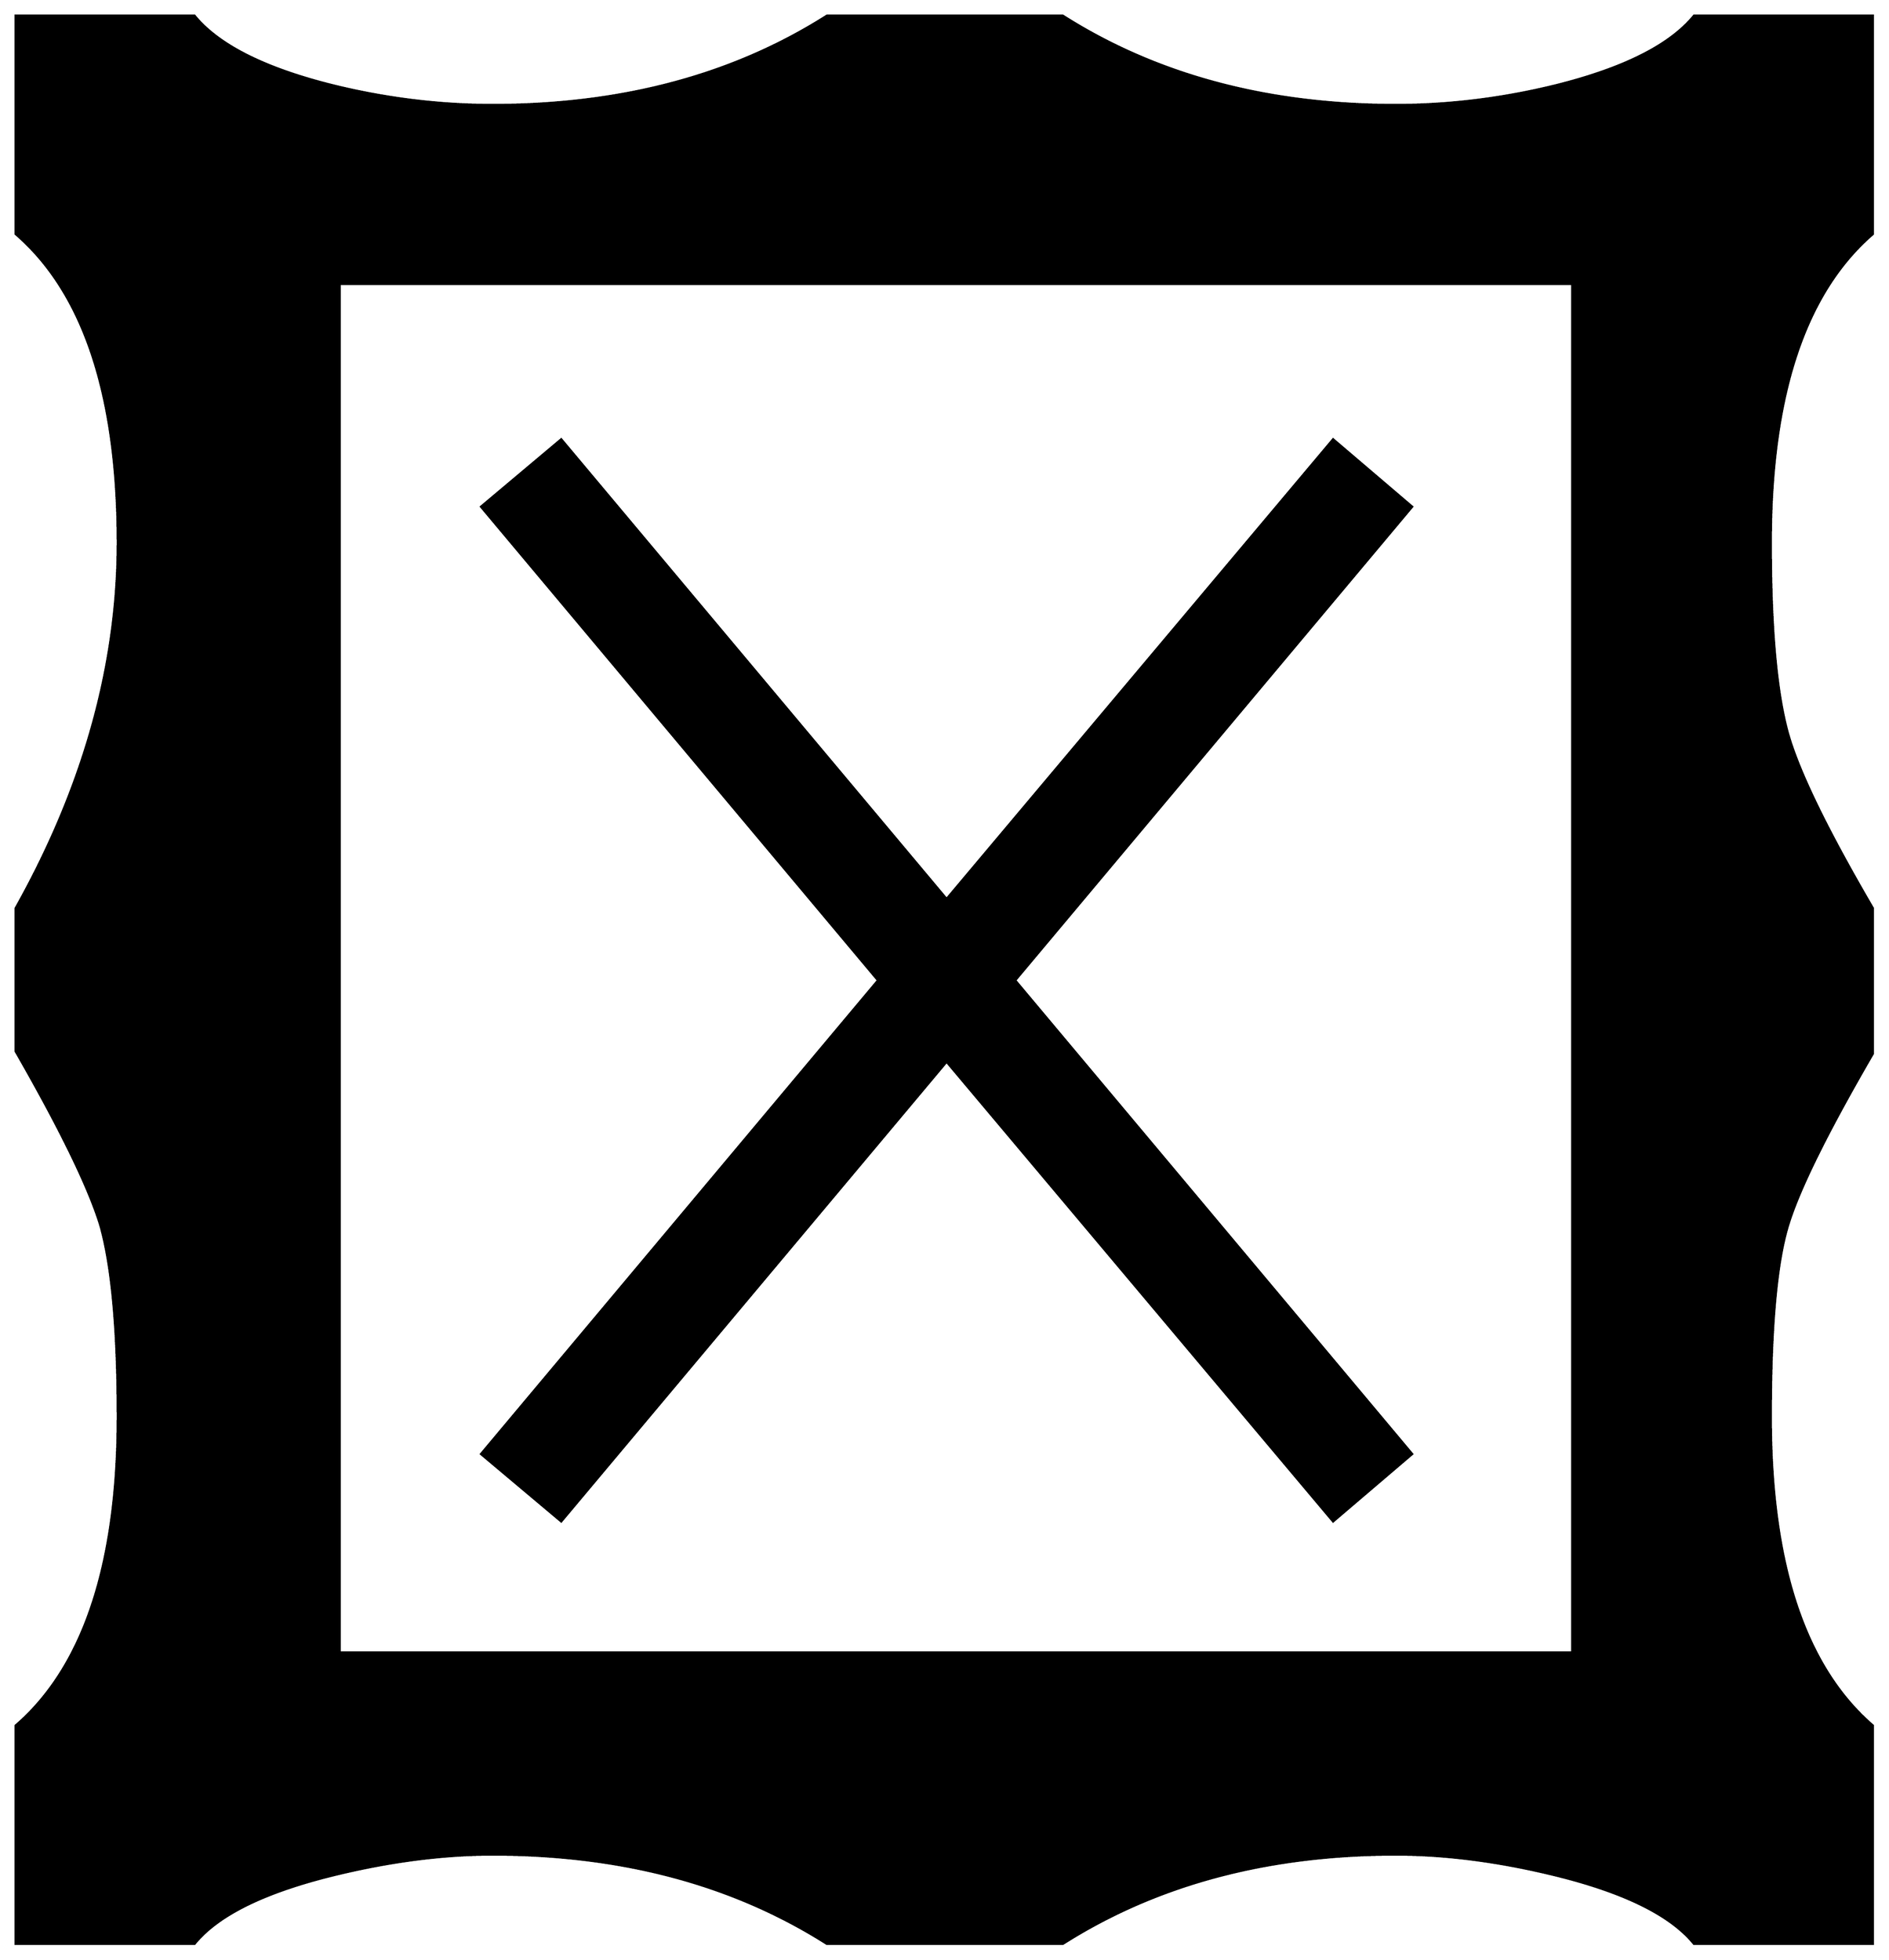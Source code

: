 


\begin{tikzpicture}[y=0.80pt, x=0.80pt, yscale=-1.0, xscale=1.0, inner sep=0pt, outer sep=0pt]
\begin{scope}[shift={(100.0,1700.0)},nonzero rule]
  \path[draw=.,fill=.,line width=1.600pt] (1823.0,254.0) --
    (1669.0,254.0) .. controls (1649.0,229.333) and (1609.333,209.667)
    .. (1550.0,195.0) .. controls (1501.333,183.0) and
    (1455.333,177.0) .. (1412.0,177.0) .. controls (1301.333,177.0)
    and (1205.667,202.667) .. (1125.0,254.0) -- (922.0,254.0) ..
    controls (841.333,202.667) and (745.333,177.0) .. (634.0,177.0) ..
    controls (590.667,177.0) and (544.667,183.0) .. (496.0,195.0) ..
    controls (436.667,209.667) and (397.0,229.333) .. (377.0,254.0) --
    (223.0,254.0) -- (223.0,66.0) .. controls (281.667,15.333) and
    (311.0,-73.333) .. (311.0,-200.0) .. controls (311.0,-274.667)
    and (306.0,-329.667) .. (296.0,-365.0) .. controls
    (286.0,-397.667) and (261.667,-447.667) .. (223.0,-515.0) --
    (223.0,-638.0) .. controls (281.667,-742.667) and (311.0,-847.667)
    .. (311.0,-953.0) .. controls (311.0,-1079.667) and
    (281.667,-1168.333) .. (223.0,-1219.0) -- (223.0,-1407.0) --
    (377.0,-1407.0) .. controls (397.667,-1381.667) and
    (437.333,-1361.667) .. (496.0,-1347.0) .. controls
    (542.0,-1335.667) and (588.0,-1330.0) .. (634.0,-1330.0) ..
    controls (745.333,-1330.0) and (841.333,-1355.667) ..
    (922.0,-1407.0) -- (1125.0,-1407.0) .. controls
    (1205.667,-1355.667) and (1301.333,-1330.0) .. (1412.0,-1330.0) ..
    controls (1458.0,-1330.0) and (1504.0,-1335.667) ..
    (1550.0,-1347.0) .. controls (1608.667,-1361.667) and
    (1648.333,-1381.667) .. (1669.0,-1407.0) -- (1823.0,-1407.0) --
    (1823.0,-1219.0) .. controls (1764.333,-1168.333) and
    (1735.0,-1079.667) .. (1735.0,-953.0) .. controls
    (1735.0,-878.333) and (1740.0,-823.333) .. (1750.0,-788.0) ..
    controls (1759.333,-755.333) and (1783.667,-705.333) ..
    (1823.0,-638.0) -- (1823.0,-513.0) .. controls
    (1782.333,-443.0) and (1757.667,-392.667) .. (1749.0,-362.0) ..
    controls (1739.667,-329.333) and (1735.0,-275.333) ..
    (1735.0,-200.0) .. controls (1735.0,-73.333) and (1764.333,15.333)
    .. (1823.0,66.0) -- (1823.0,254.0) -- cycle(1564.0,3.0) --
    (1564.0,-1176.0) -- (502.0,-1176.0) -- (502.0,3.0) --
    (1564.0,3.0) -- cycle(1426.0,-168.0) -- (1358.0,-110.0) --
    (1025.0,-506.0) -- (693.0,-110.0) -- (624.0,-168.0) --
    (966.0,-576.0) -- (624.0,-984.0) -- (693.0,-1042.0) --
    (1025.0,-646.0) -- (1358.0,-1042.0) -- (1426.0,-984.0) --
    (1084.0,-576.0) -- (1426.0,-168.0) -- cycle;
\end{scope}

\end{tikzpicture}

